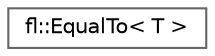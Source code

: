 digraph "Graphical Class Hierarchy"
{
 // INTERACTIVE_SVG=YES
 // LATEX_PDF_SIZE
  bgcolor="transparent";
  edge [fontname=Helvetica,fontsize=10,labelfontname=Helvetica,labelfontsize=10];
  node [fontname=Helvetica,fontsize=10,shape=box,height=0.2,width=0.4];
  rankdir="LR";
  Node0 [id="Node000000",label="fl::EqualTo\< T \>",height=0.2,width=0.4,color="grey40", fillcolor="white", style="filled",URL="$d3/de5/structfl_1_1_equal_to.html",tooltip=" "];
}

